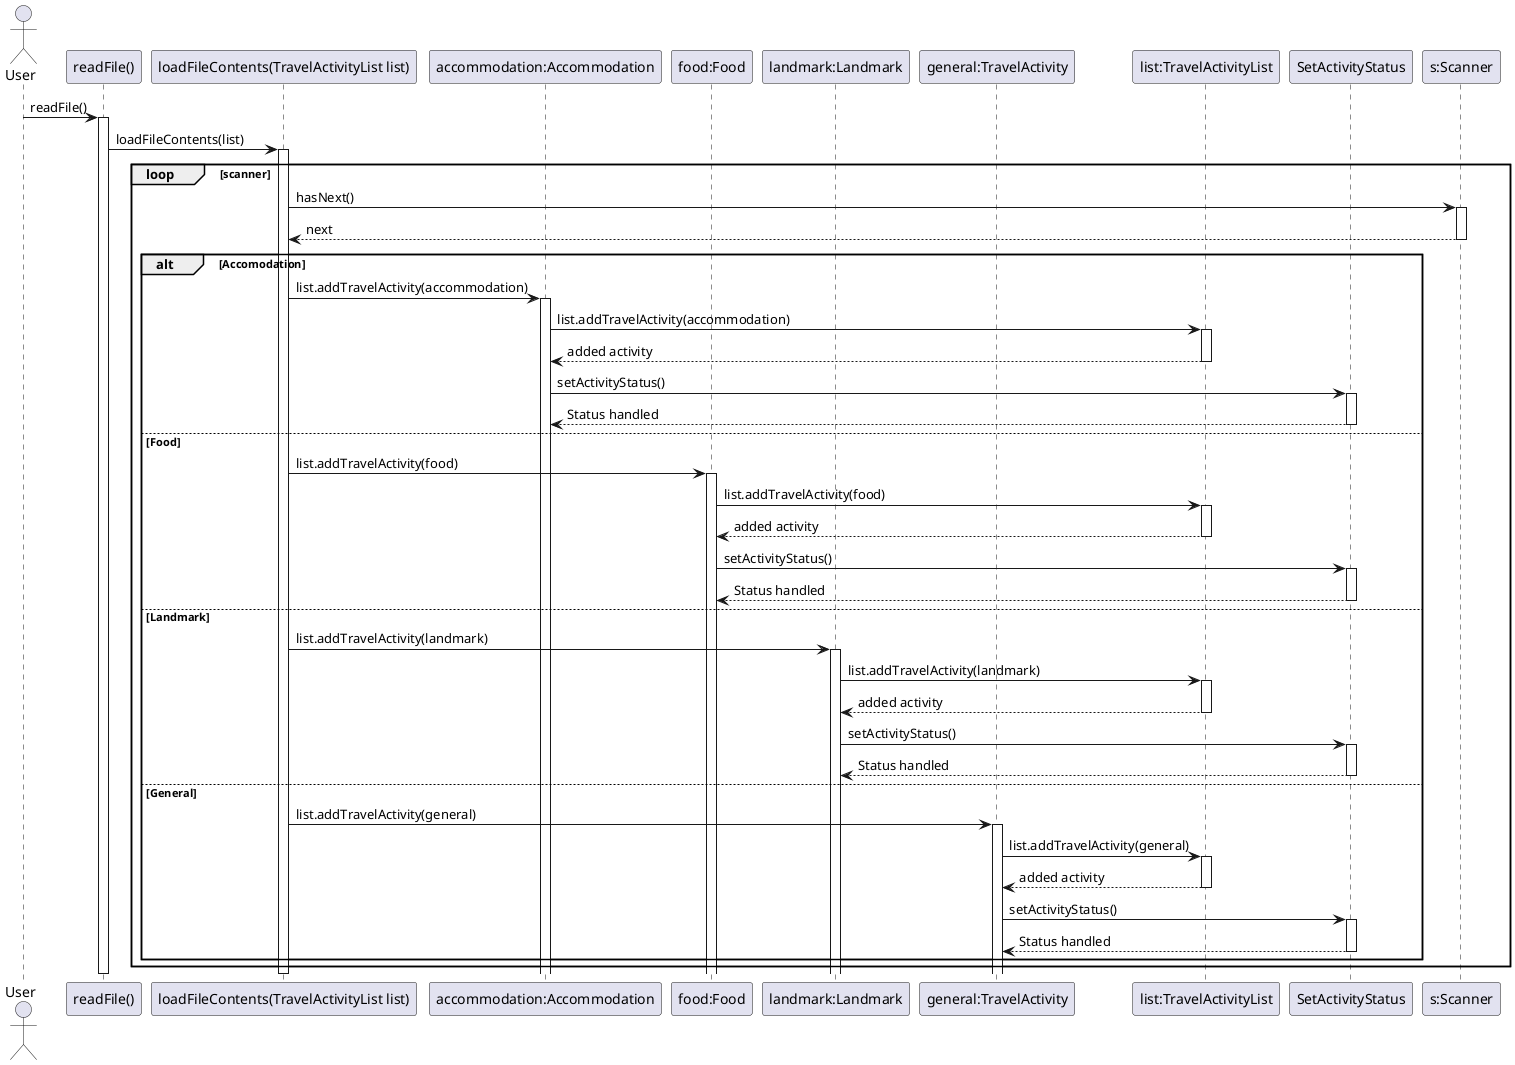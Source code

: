 @startuml
actor User
participant "readFile()" as readFile
participant "loadFileContents(TravelActivityList list)" as loadFileContents
participant "accommodation:Accommodation" as Accommodation
participant "food:Food" as Food
participant "landmark:Landmark" as Landmark
participant "general:TravelActivity" as General
participant "list:TravelActivityList" as TravelActivityList
participant "SetActivityStatus" as SetActivityStatus
participant "s:Scanner" as Scanner

User -> readFile: readFile()
activate readFile
readFile -> loadFileContents: loadFileContents(list)
activate loadFileContents

loop scanner
loadFileContents -> Scanner: hasNext()
activate Scanner
Scanner --> loadFileContents: next
deactivate Scanner
    alt Accomodation
        loadFileContents -> Accommodation: list.addTravelActivity(accommodation)
        activate Accommodation
        Accommodation -> TravelActivityList: list.addTravelActivity(accommodation)
        activate TravelActivityList
        TravelActivityList --> Accommodation: added activity
        deactivate TravelActivityList
        Accommodation -> SetActivityStatus: setActivityStatus()
        activate SetActivityStatus
        SetActivityStatus --> Accommodation: Status handled
        deactivate SetActivityStatus
    else Food
        loadFileContents -> Food: list.addTravelActivity(food)
        activate Food
        Food -> TravelActivityList: list.addTravelActivity(food)
        activate TravelActivityList
        TravelActivityList --> Food: added activity
        deactivate TravelActivityList
        Food -> SetActivityStatus: setActivityStatus()
        activate SetActivityStatus
        SetActivityStatus --> Food: Status handled
        deactivate SetActivityStatus
    else Landmark
        loadFileContents -> Landmark: list.addTravelActivity(landmark)
        activate Landmark
        Landmark -> TravelActivityList: list.addTravelActivity(landmark)
        activate TravelActivityList
        TravelActivityList --> Landmark: added activity
        deactivate TravelActivityList
        Landmark -> SetActivityStatus: setActivityStatus()
        activate SetActivityStatus
        SetActivityStatus --> Landmark: Status handled
        deactivate SetActivityStatus
    else General
        loadFileContents -> General: list.addTravelActivity(general)
        activate General
        General -> TravelActivityList: list.addTravelActivity(general)
        activate TravelActivityList
        TravelActivityList --> General: added activity
        deactivate TravelActivityList
        General -> SetActivityStatus: setActivityStatus()
        activate SetActivityStatus
        SetActivityStatus --> General: Status handled
        deactivate SetActivityStatus
    end
end
deactivate TravelActivityList
deactivate loadFileContents
deactivate readFile

@enduml